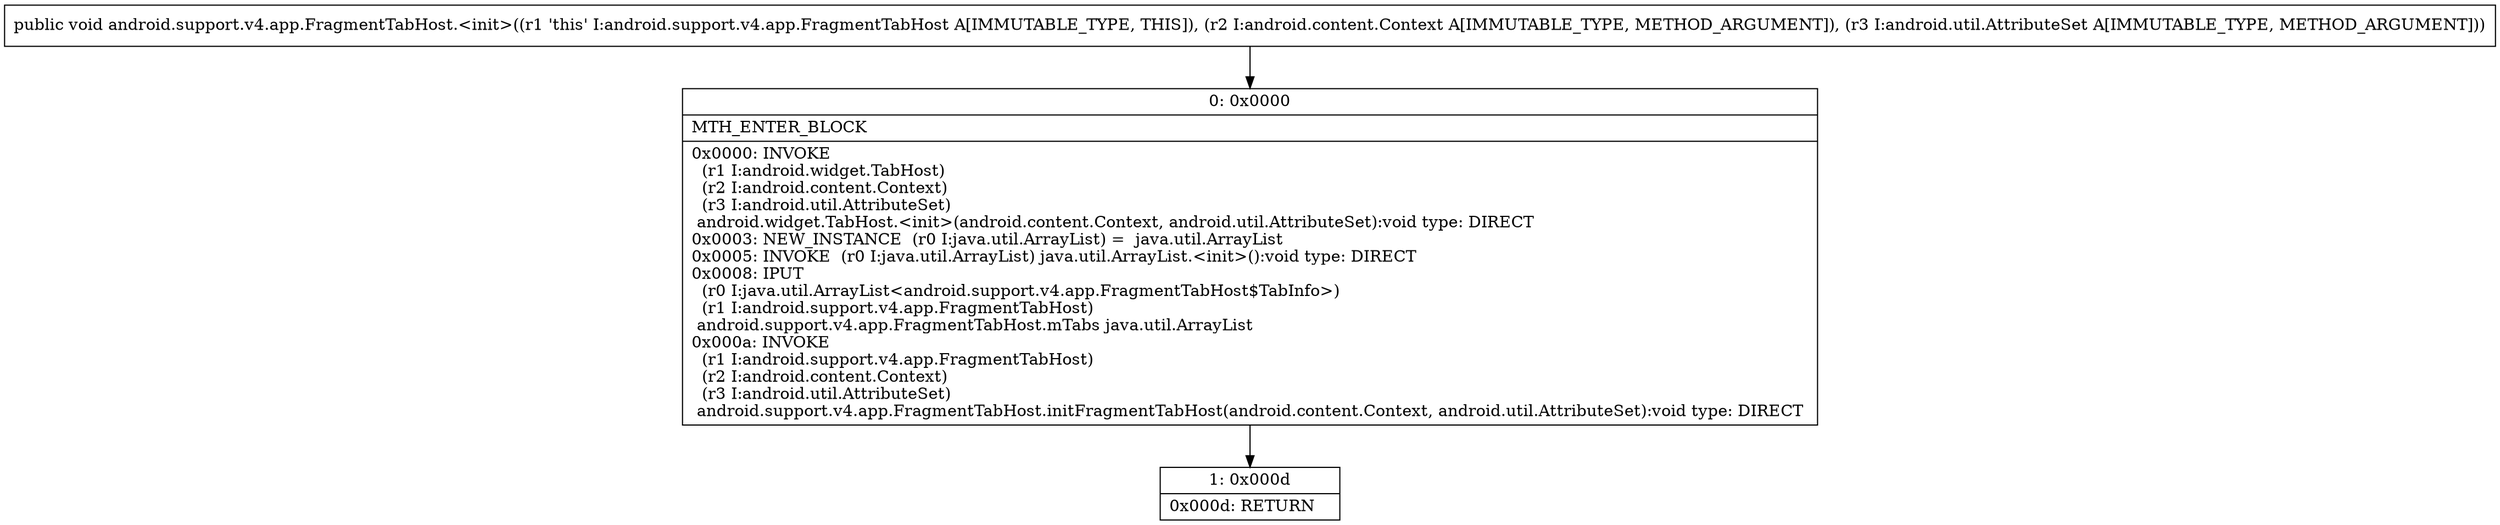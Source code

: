 digraph "CFG forandroid.support.v4.app.FragmentTabHost.\<init\>(Landroid\/content\/Context;Landroid\/util\/AttributeSet;)V" {
Node_0 [shape=record,label="{0\:\ 0x0000|MTH_ENTER_BLOCK\l|0x0000: INVOKE  \l  (r1 I:android.widget.TabHost)\l  (r2 I:android.content.Context)\l  (r3 I:android.util.AttributeSet)\l android.widget.TabHost.\<init\>(android.content.Context, android.util.AttributeSet):void type: DIRECT \l0x0003: NEW_INSTANCE  (r0 I:java.util.ArrayList) =  java.util.ArrayList \l0x0005: INVOKE  (r0 I:java.util.ArrayList) java.util.ArrayList.\<init\>():void type: DIRECT \l0x0008: IPUT  \l  (r0 I:java.util.ArrayList\<android.support.v4.app.FragmentTabHost$TabInfo\>)\l  (r1 I:android.support.v4.app.FragmentTabHost)\l android.support.v4.app.FragmentTabHost.mTabs java.util.ArrayList \l0x000a: INVOKE  \l  (r1 I:android.support.v4.app.FragmentTabHost)\l  (r2 I:android.content.Context)\l  (r3 I:android.util.AttributeSet)\l android.support.v4.app.FragmentTabHost.initFragmentTabHost(android.content.Context, android.util.AttributeSet):void type: DIRECT \l}"];
Node_1 [shape=record,label="{1\:\ 0x000d|0x000d: RETURN   \l}"];
MethodNode[shape=record,label="{public void android.support.v4.app.FragmentTabHost.\<init\>((r1 'this' I:android.support.v4.app.FragmentTabHost A[IMMUTABLE_TYPE, THIS]), (r2 I:android.content.Context A[IMMUTABLE_TYPE, METHOD_ARGUMENT]), (r3 I:android.util.AttributeSet A[IMMUTABLE_TYPE, METHOD_ARGUMENT])) }"];
MethodNode -> Node_0;
Node_0 -> Node_1;
}


